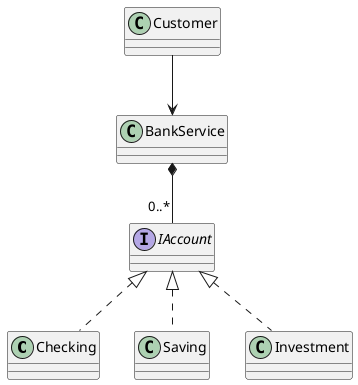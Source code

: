 @startuml

class Checking
class Saving
class Investment
class Customer
class BankService
interface IAccount

Customer --> BankService
BankService *-- "0..*" IAccount

IAccount <|.. Checking
IAccount <|.. Saving
IAccount <|.. Investment



@enduml
